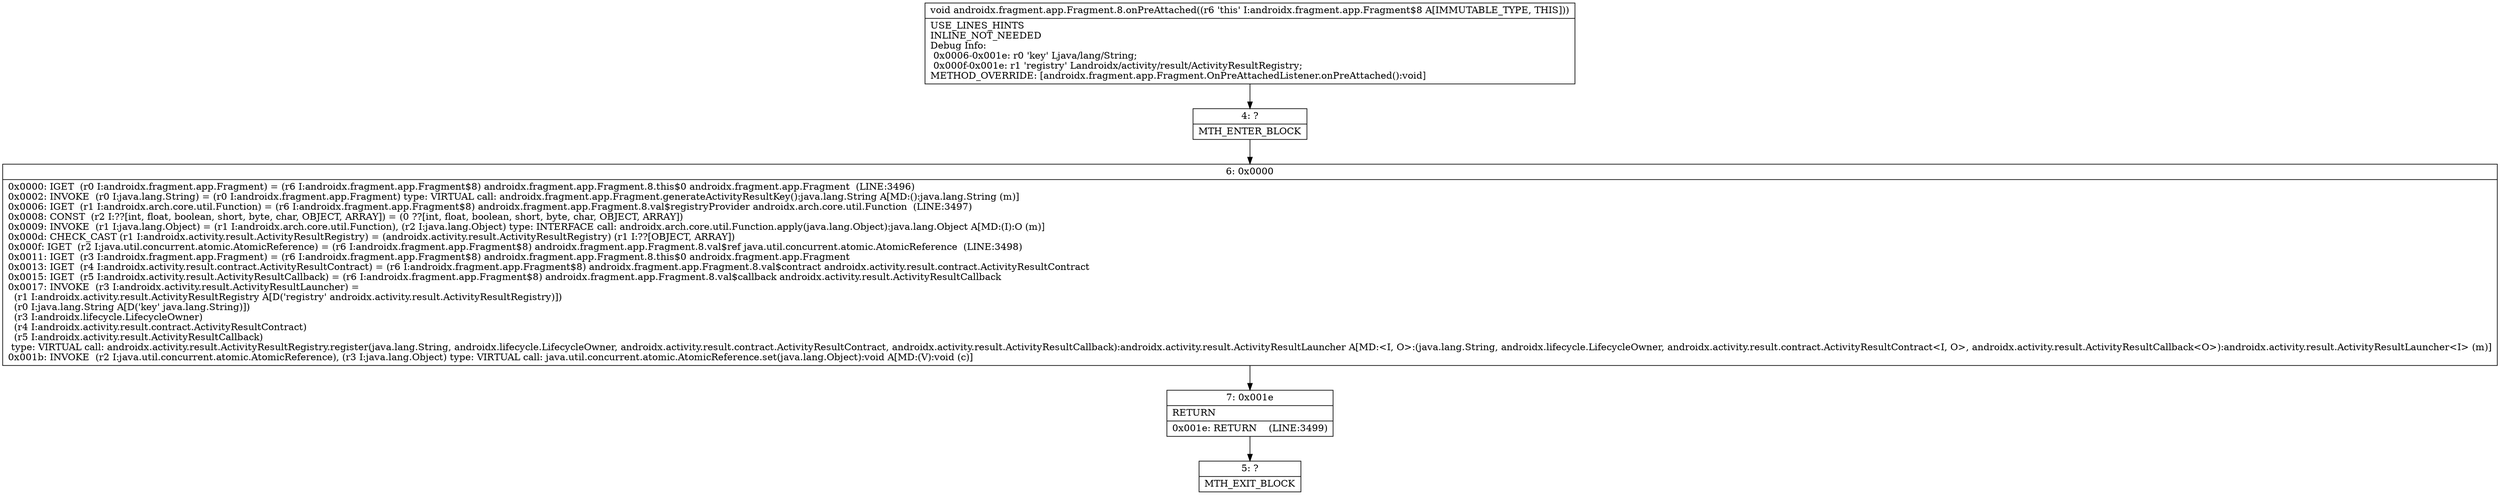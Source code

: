 digraph "CFG forandroidx.fragment.app.Fragment.8.onPreAttached()V" {
Node_4 [shape=record,label="{4\:\ ?|MTH_ENTER_BLOCK\l}"];
Node_6 [shape=record,label="{6\:\ 0x0000|0x0000: IGET  (r0 I:androidx.fragment.app.Fragment) = (r6 I:androidx.fragment.app.Fragment$8) androidx.fragment.app.Fragment.8.this$0 androidx.fragment.app.Fragment  (LINE:3496)\l0x0002: INVOKE  (r0 I:java.lang.String) = (r0 I:androidx.fragment.app.Fragment) type: VIRTUAL call: androidx.fragment.app.Fragment.generateActivityResultKey():java.lang.String A[MD:():java.lang.String (m)]\l0x0006: IGET  (r1 I:androidx.arch.core.util.Function) = (r6 I:androidx.fragment.app.Fragment$8) androidx.fragment.app.Fragment.8.val$registryProvider androidx.arch.core.util.Function  (LINE:3497)\l0x0008: CONST  (r2 I:??[int, float, boolean, short, byte, char, OBJECT, ARRAY]) = (0 ??[int, float, boolean, short, byte, char, OBJECT, ARRAY]) \l0x0009: INVOKE  (r1 I:java.lang.Object) = (r1 I:androidx.arch.core.util.Function), (r2 I:java.lang.Object) type: INTERFACE call: androidx.arch.core.util.Function.apply(java.lang.Object):java.lang.Object A[MD:(I):O (m)]\l0x000d: CHECK_CAST (r1 I:androidx.activity.result.ActivityResultRegistry) = (androidx.activity.result.ActivityResultRegistry) (r1 I:??[OBJECT, ARRAY]) \l0x000f: IGET  (r2 I:java.util.concurrent.atomic.AtomicReference) = (r6 I:androidx.fragment.app.Fragment$8) androidx.fragment.app.Fragment.8.val$ref java.util.concurrent.atomic.AtomicReference  (LINE:3498)\l0x0011: IGET  (r3 I:androidx.fragment.app.Fragment) = (r6 I:androidx.fragment.app.Fragment$8) androidx.fragment.app.Fragment.8.this$0 androidx.fragment.app.Fragment \l0x0013: IGET  (r4 I:androidx.activity.result.contract.ActivityResultContract) = (r6 I:androidx.fragment.app.Fragment$8) androidx.fragment.app.Fragment.8.val$contract androidx.activity.result.contract.ActivityResultContract \l0x0015: IGET  (r5 I:androidx.activity.result.ActivityResultCallback) = (r6 I:androidx.fragment.app.Fragment$8) androidx.fragment.app.Fragment.8.val$callback androidx.activity.result.ActivityResultCallback \l0x0017: INVOKE  (r3 I:androidx.activity.result.ActivityResultLauncher) = \l  (r1 I:androidx.activity.result.ActivityResultRegistry A[D('registry' androidx.activity.result.ActivityResultRegistry)])\l  (r0 I:java.lang.String A[D('key' java.lang.String)])\l  (r3 I:androidx.lifecycle.LifecycleOwner)\l  (r4 I:androidx.activity.result.contract.ActivityResultContract)\l  (r5 I:androidx.activity.result.ActivityResultCallback)\l type: VIRTUAL call: androidx.activity.result.ActivityResultRegistry.register(java.lang.String, androidx.lifecycle.LifecycleOwner, androidx.activity.result.contract.ActivityResultContract, androidx.activity.result.ActivityResultCallback):androidx.activity.result.ActivityResultLauncher A[MD:\<I, O\>:(java.lang.String, androidx.lifecycle.LifecycleOwner, androidx.activity.result.contract.ActivityResultContract\<I, O\>, androidx.activity.result.ActivityResultCallback\<O\>):androidx.activity.result.ActivityResultLauncher\<I\> (m)]\l0x001b: INVOKE  (r2 I:java.util.concurrent.atomic.AtomicReference), (r3 I:java.lang.Object) type: VIRTUAL call: java.util.concurrent.atomic.AtomicReference.set(java.lang.Object):void A[MD:(V):void (c)]\l}"];
Node_7 [shape=record,label="{7\:\ 0x001e|RETURN\l|0x001e: RETURN    (LINE:3499)\l}"];
Node_5 [shape=record,label="{5\:\ ?|MTH_EXIT_BLOCK\l}"];
MethodNode[shape=record,label="{void androidx.fragment.app.Fragment.8.onPreAttached((r6 'this' I:androidx.fragment.app.Fragment$8 A[IMMUTABLE_TYPE, THIS]))  | USE_LINES_HINTS\lINLINE_NOT_NEEDED\lDebug Info:\l  0x0006\-0x001e: r0 'key' Ljava\/lang\/String;\l  0x000f\-0x001e: r1 'registry' Landroidx\/activity\/result\/ActivityResultRegistry;\lMETHOD_OVERRIDE: [androidx.fragment.app.Fragment.OnPreAttachedListener.onPreAttached():void]\l}"];
MethodNode -> Node_4;Node_4 -> Node_6;
Node_6 -> Node_7;
Node_7 -> Node_5;
}

